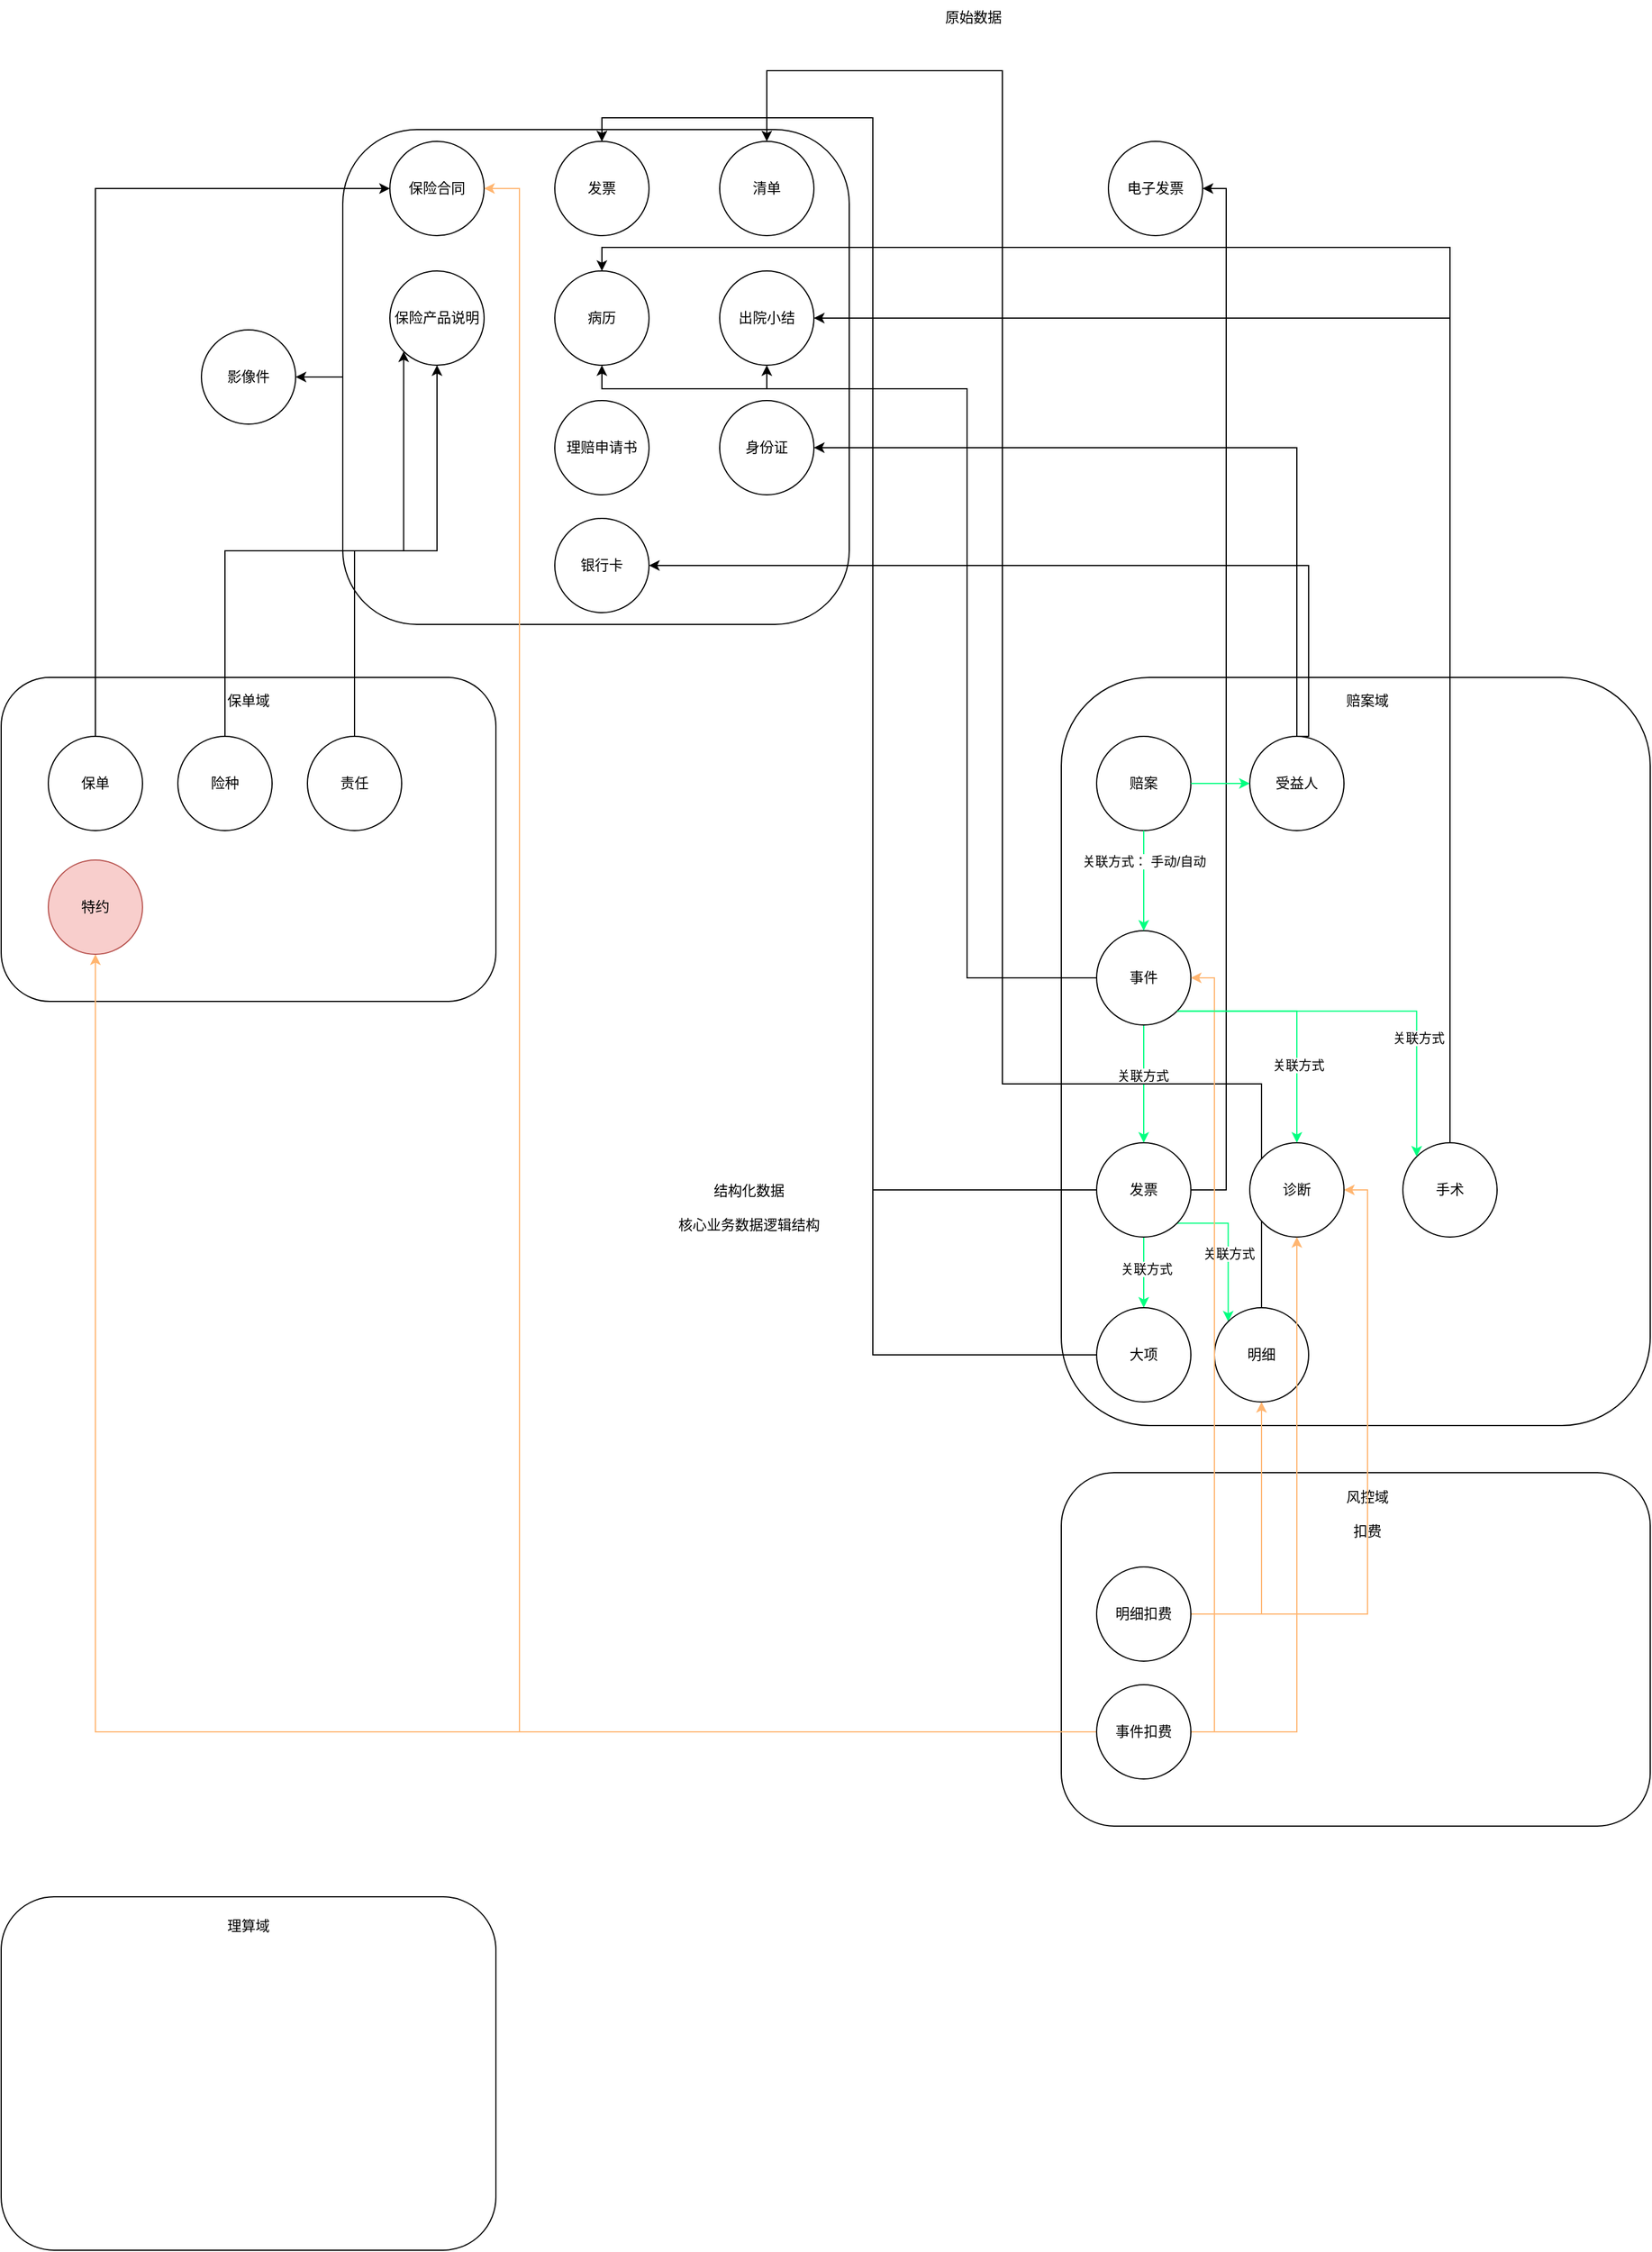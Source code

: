 <mxfile version="21.3.7" type="github">
  <diagram name="第 1 页" id="3h5zJUwpGwOvr-MfMTn_">
    <mxGraphModel dx="2560" dy="1162" grid="1" gridSize="10" guides="1" tooltips="1" connect="1" arrows="1" fold="1" page="1" pageScale="1" pageWidth="850" pageHeight="1100" math="0" shadow="0">
      <root>
        <mxCell id="0" />
        <mxCell id="1" parent="0" />
        <mxCell id="QFRCmELiZ-__mwp6iGmJ-59" style="edgeStyle=orthogonalEdgeStyle;rounded=0;orthogonalLoop=1;jettySize=auto;html=1;exitX=0;exitY=0.5;exitDx=0;exitDy=0;" edge="1" parent="1" source="QFRCmELiZ-__mwp6iGmJ-52" target="QFRCmELiZ-__mwp6iGmJ-51">
          <mxGeometry relative="1" as="geometry" />
        </mxCell>
        <mxCell id="QFRCmELiZ-__mwp6iGmJ-52" value="" style="rounded=1;whiteSpace=wrap;html=1;" vertex="1" parent="1">
          <mxGeometry x="-90" y="130" width="430" height="420" as="geometry" />
        </mxCell>
        <mxCell id="QFRCmELiZ-__mwp6iGmJ-5" value="结构化数据&lt;br&gt;&lt;br&gt;核心业务数据逻辑结构" style="text;html=1;strokeColor=none;fillColor=none;align=center;verticalAlign=middle;whiteSpace=wrap;rounded=0;" vertex="1" parent="1">
          <mxGeometry x="190" y="1000" width="130" height="90" as="geometry" />
        </mxCell>
        <mxCell id="QFRCmELiZ-__mwp6iGmJ-6" value="" style="rounded=1;whiteSpace=wrap;html=1;movable=1;resizable=1;rotatable=1;deletable=1;editable=1;locked=0;connectable=1;" vertex="1" parent="1">
          <mxGeometry x="-380" y="595" width="420" height="275" as="geometry" />
        </mxCell>
        <mxCell id="QFRCmELiZ-__mwp6iGmJ-7" value="保单域" style="text;html=1;strokeColor=none;fillColor=none;align=center;verticalAlign=middle;whiteSpace=wrap;rounded=0;movable=1;resizable=1;rotatable=1;deletable=1;editable=1;locked=0;connectable=1;" vertex="1" parent="1">
          <mxGeometry x="-200" y="600" width="60" height="30" as="geometry" />
        </mxCell>
        <mxCell id="QFRCmELiZ-__mwp6iGmJ-8" value="" style="rounded=1;whiteSpace=wrap;html=1;" vertex="1" parent="1">
          <mxGeometry x="520" y="595" width="500" height="635" as="geometry" />
        </mxCell>
        <mxCell id="QFRCmELiZ-__mwp6iGmJ-9" value="赔案域" style="text;html=1;strokeColor=none;fillColor=none;align=center;verticalAlign=middle;whiteSpace=wrap;rounded=0;" vertex="1" parent="1">
          <mxGeometry x="750" y="600" width="60" height="30" as="geometry" />
        </mxCell>
        <mxCell id="QFRCmELiZ-__mwp6iGmJ-24" value="原始数据" style="text;html=1;strokeColor=none;fillColor=none;align=center;verticalAlign=middle;whiteSpace=wrap;rounded=0;" vertex="1" parent="1">
          <mxGeometry x="402.5" y="20" width="85" height="30" as="geometry" />
        </mxCell>
        <mxCell id="QFRCmELiZ-__mwp6iGmJ-28" value="发票" style="ellipse;whiteSpace=wrap;html=1;aspect=fixed;" vertex="1" parent="1">
          <mxGeometry x="90" y="140" width="80" height="80" as="geometry" />
        </mxCell>
        <mxCell id="QFRCmELiZ-__mwp6iGmJ-29" value="清单" style="ellipse;whiteSpace=wrap;html=1;aspect=fixed;" vertex="1" parent="1">
          <mxGeometry x="230" y="140" width="80" height="80" as="geometry" />
        </mxCell>
        <mxCell id="QFRCmELiZ-__mwp6iGmJ-30" value="病历" style="ellipse;whiteSpace=wrap;html=1;aspect=fixed;" vertex="1" parent="1">
          <mxGeometry x="90" y="250" width="80" height="80" as="geometry" />
        </mxCell>
        <mxCell id="QFRCmELiZ-__mwp6iGmJ-31" value="出院小结" style="ellipse;whiteSpace=wrap;html=1;aspect=fixed;" vertex="1" parent="1">
          <mxGeometry x="230" y="250" width="80" height="80" as="geometry" />
        </mxCell>
        <mxCell id="QFRCmELiZ-__mwp6iGmJ-32" value="电子发票" style="ellipse;whiteSpace=wrap;html=1;aspect=fixed;" vertex="1" parent="1">
          <mxGeometry x="560" y="140" width="80" height="80" as="geometry" />
        </mxCell>
        <mxCell id="QFRCmELiZ-__mwp6iGmJ-33" value="" style="rounded=1;whiteSpace=wrap;html=1;" vertex="1" parent="1">
          <mxGeometry x="-380" y="1630" width="420" height="300" as="geometry" />
        </mxCell>
        <mxCell id="QFRCmELiZ-__mwp6iGmJ-34" value="理算域" style="text;html=1;strokeColor=none;fillColor=none;align=center;verticalAlign=middle;whiteSpace=wrap;rounded=0;" vertex="1" parent="1">
          <mxGeometry x="-200" y="1640" width="60" height="30" as="geometry" />
        </mxCell>
        <mxCell id="QFRCmELiZ-__mwp6iGmJ-35" value="" style="rounded=1;whiteSpace=wrap;html=1;" vertex="1" parent="1">
          <mxGeometry x="520" y="1270" width="500" height="300" as="geometry" />
        </mxCell>
        <mxCell id="QFRCmELiZ-__mwp6iGmJ-36" value="风控域&lt;br&gt;&lt;br&gt;扣费" style="text;html=1;strokeColor=none;fillColor=none;align=center;verticalAlign=middle;whiteSpace=wrap;rounded=0;" vertex="1" parent="1">
          <mxGeometry x="750" y="1290" width="60" height="30" as="geometry" />
        </mxCell>
        <mxCell id="QFRCmELiZ-__mwp6iGmJ-37" value="赔案" style="ellipse;whiteSpace=wrap;html=1;aspect=fixed;" vertex="1" parent="1">
          <mxGeometry x="550" y="645" width="80" height="80" as="geometry" />
        </mxCell>
        <mxCell id="QFRCmELiZ-__mwp6iGmJ-49" style="edgeStyle=orthogonalEdgeStyle;rounded=0;orthogonalLoop=1;jettySize=auto;html=1;exitX=0;exitY=0.5;exitDx=0;exitDy=0;entryX=0.5;entryY=1;entryDx=0;entryDy=0;" edge="1" parent="1" source="QFRCmELiZ-__mwp6iGmJ-38" target="QFRCmELiZ-__mwp6iGmJ-31">
          <mxGeometry relative="1" as="geometry">
            <Array as="points">
              <mxPoint x="440" y="850" />
              <mxPoint x="440" y="350" />
              <mxPoint x="270" y="350" />
            </Array>
          </mxGeometry>
        </mxCell>
        <mxCell id="QFRCmELiZ-__mwp6iGmJ-58" style="edgeStyle=orthogonalEdgeStyle;rounded=0;orthogonalLoop=1;jettySize=auto;html=1;exitX=0;exitY=0.5;exitDx=0;exitDy=0;entryX=0.5;entryY=1;entryDx=0;entryDy=0;" edge="1" parent="1" source="QFRCmELiZ-__mwp6iGmJ-38" target="QFRCmELiZ-__mwp6iGmJ-30">
          <mxGeometry relative="1" as="geometry">
            <Array as="points">
              <mxPoint x="440" y="850" />
              <mxPoint x="440" y="350" />
              <mxPoint x="130" y="350" />
            </Array>
          </mxGeometry>
        </mxCell>
        <mxCell id="QFRCmELiZ-__mwp6iGmJ-79" style="edgeStyle=orthogonalEdgeStyle;rounded=0;orthogonalLoop=1;jettySize=auto;html=1;exitX=0.5;exitY=1;exitDx=0;exitDy=0;entryX=0.5;entryY=0;entryDx=0;entryDy=0;strokeColor=#00FF80;" edge="1" parent="1" source="QFRCmELiZ-__mwp6iGmJ-38" target="QFRCmELiZ-__mwp6iGmJ-42">
          <mxGeometry relative="1" as="geometry" />
        </mxCell>
        <mxCell id="QFRCmELiZ-__mwp6iGmJ-82" value="关联方式" style="edgeLabel;html=1;align=center;verticalAlign=middle;resizable=0;points=[];" vertex="1" connectable="0" parent="QFRCmELiZ-__mwp6iGmJ-79">
          <mxGeometry x="-0.148" y="-1" relative="1" as="geometry">
            <mxPoint as="offset" />
          </mxGeometry>
        </mxCell>
        <mxCell id="QFRCmELiZ-__mwp6iGmJ-83" style="edgeStyle=orthogonalEdgeStyle;rounded=0;orthogonalLoop=1;jettySize=auto;html=1;exitX=1;exitY=1;exitDx=0;exitDy=0;entryX=0.5;entryY=0;entryDx=0;entryDy=0;strokeColor=#00FF80;" edge="1" parent="1" source="QFRCmELiZ-__mwp6iGmJ-38" target="QFRCmELiZ-__mwp6iGmJ-62">
          <mxGeometry relative="1" as="geometry" />
        </mxCell>
        <mxCell id="QFRCmELiZ-__mwp6iGmJ-84" value="关联方式" style="edgeLabel;html=1;align=center;verticalAlign=middle;resizable=0;points=[];" vertex="1" connectable="0" parent="QFRCmELiZ-__mwp6iGmJ-83">
          <mxGeometry x="0.382" y="1" relative="1" as="geometry">
            <mxPoint as="offset" />
          </mxGeometry>
        </mxCell>
        <mxCell id="QFRCmELiZ-__mwp6iGmJ-38" value="事件" style="ellipse;whiteSpace=wrap;html=1;aspect=fixed;" vertex="1" parent="1">
          <mxGeometry x="550" y="810" width="80" height="80" as="geometry" />
        </mxCell>
        <mxCell id="QFRCmELiZ-__mwp6iGmJ-39" value="理赔申请书" style="ellipse;whiteSpace=wrap;html=1;aspect=fixed;" vertex="1" parent="1">
          <mxGeometry x="90" y="360" width="80" height="80" as="geometry" />
        </mxCell>
        <mxCell id="QFRCmELiZ-__mwp6iGmJ-40" value="身份证" style="ellipse;whiteSpace=wrap;html=1;aspect=fixed;" vertex="1" parent="1">
          <mxGeometry x="230" y="360" width="80" height="80" as="geometry" />
        </mxCell>
        <mxCell id="QFRCmELiZ-__mwp6iGmJ-41" value="银行卡" style="ellipse;whiteSpace=wrap;html=1;aspect=fixed;" vertex="1" parent="1">
          <mxGeometry x="90" y="460" width="80" height="80" as="geometry" />
        </mxCell>
        <mxCell id="QFRCmELiZ-__mwp6iGmJ-50" style="edgeStyle=orthogonalEdgeStyle;rounded=0;orthogonalLoop=1;jettySize=auto;html=1;exitX=0;exitY=0.5;exitDx=0;exitDy=0;entryX=0.5;entryY=0;entryDx=0;entryDy=0;" edge="1" parent="1" source="QFRCmELiZ-__mwp6iGmJ-42" target="QFRCmELiZ-__mwp6iGmJ-28">
          <mxGeometry relative="1" as="geometry" />
        </mxCell>
        <mxCell id="QFRCmELiZ-__mwp6iGmJ-57" style="edgeStyle=orthogonalEdgeStyle;rounded=0;orthogonalLoop=1;jettySize=auto;html=1;exitX=1;exitY=0.5;exitDx=0;exitDy=0;entryX=1;entryY=0.5;entryDx=0;entryDy=0;" edge="1" parent="1" source="QFRCmELiZ-__mwp6iGmJ-42" target="QFRCmELiZ-__mwp6iGmJ-32">
          <mxGeometry relative="1" as="geometry" />
        </mxCell>
        <mxCell id="QFRCmELiZ-__mwp6iGmJ-89" style="edgeStyle=orthogonalEdgeStyle;rounded=0;orthogonalLoop=1;jettySize=auto;html=1;exitX=0.5;exitY=1;exitDx=0;exitDy=0;strokeColor=#00FF80;" edge="1" parent="1" source="QFRCmELiZ-__mwp6iGmJ-42" target="QFRCmELiZ-__mwp6iGmJ-43">
          <mxGeometry relative="1" as="geometry" />
        </mxCell>
        <mxCell id="QFRCmELiZ-__mwp6iGmJ-90" value="关联方式" style="edgeLabel;html=1;align=center;verticalAlign=middle;resizable=0;points=[];" vertex="1" connectable="0" parent="QFRCmELiZ-__mwp6iGmJ-89">
          <mxGeometry x="-0.1" y="2" relative="1" as="geometry">
            <mxPoint as="offset" />
          </mxGeometry>
        </mxCell>
        <mxCell id="QFRCmELiZ-__mwp6iGmJ-91" style="edgeStyle=orthogonalEdgeStyle;rounded=0;orthogonalLoop=1;jettySize=auto;html=1;exitX=1;exitY=1;exitDx=0;exitDy=0;entryX=0;entryY=0;entryDx=0;entryDy=0;strokeColor=#00FF80;" edge="1" parent="1" source="QFRCmELiZ-__mwp6iGmJ-42" target="QFRCmELiZ-__mwp6iGmJ-44">
          <mxGeometry relative="1" as="geometry" />
        </mxCell>
        <mxCell id="QFRCmELiZ-__mwp6iGmJ-92" value="关联方式" style="edgeLabel;html=1;align=center;verticalAlign=middle;resizable=0;points=[];" vertex="1" connectable="0" parent="QFRCmELiZ-__mwp6iGmJ-91">
          <mxGeometry x="0.09" relative="1" as="geometry">
            <mxPoint as="offset" />
          </mxGeometry>
        </mxCell>
        <mxCell id="QFRCmELiZ-__mwp6iGmJ-42" value="发票" style="ellipse;whiteSpace=wrap;html=1;aspect=fixed;" vertex="1" parent="1">
          <mxGeometry x="550" y="990" width="80" height="80" as="geometry" />
        </mxCell>
        <mxCell id="QFRCmELiZ-__mwp6iGmJ-55" style="edgeStyle=orthogonalEdgeStyle;rounded=0;orthogonalLoop=1;jettySize=auto;html=1;exitX=0;exitY=0.5;exitDx=0;exitDy=0;entryX=0.5;entryY=0;entryDx=0;entryDy=0;" edge="1" parent="1" source="QFRCmELiZ-__mwp6iGmJ-43" target="QFRCmELiZ-__mwp6iGmJ-28">
          <mxGeometry relative="1" as="geometry" />
        </mxCell>
        <mxCell id="QFRCmELiZ-__mwp6iGmJ-43" value="大项" style="ellipse;whiteSpace=wrap;html=1;aspect=fixed;" vertex="1" parent="1">
          <mxGeometry x="550" y="1130" width="80" height="80" as="geometry" />
        </mxCell>
        <mxCell id="QFRCmELiZ-__mwp6iGmJ-56" style="edgeStyle=orthogonalEdgeStyle;rounded=0;orthogonalLoop=1;jettySize=auto;html=1;exitX=0.5;exitY=0;exitDx=0;exitDy=0;entryX=0.5;entryY=0;entryDx=0;entryDy=0;" edge="1" parent="1" source="QFRCmELiZ-__mwp6iGmJ-44" target="QFRCmELiZ-__mwp6iGmJ-29">
          <mxGeometry relative="1" as="geometry">
            <Array as="points">
              <mxPoint x="690" y="940" />
              <mxPoint x="470" y="940" />
              <mxPoint x="470" y="80" />
              <mxPoint x="270" y="80" />
            </Array>
          </mxGeometry>
        </mxCell>
        <mxCell id="QFRCmELiZ-__mwp6iGmJ-44" value="明细" style="ellipse;whiteSpace=wrap;html=1;aspect=fixed;" vertex="1" parent="1">
          <mxGeometry x="650" y="1130" width="80" height="80" as="geometry" />
        </mxCell>
        <mxCell id="QFRCmELiZ-__mwp6iGmJ-47" style="edgeStyle=orthogonalEdgeStyle;rounded=0;orthogonalLoop=1;jettySize=auto;html=1;exitX=0.5;exitY=0;exitDx=0;exitDy=0;entryX=1;entryY=0.5;entryDx=0;entryDy=0;" edge="1" parent="1" source="QFRCmELiZ-__mwp6iGmJ-45" target="QFRCmELiZ-__mwp6iGmJ-41">
          <mxGeometry relative="1" as="geometry">
            <Array as="points">
              <mxPoint x="730" y="500" />
            </Array>
          </mxGeometry>
        </mxCell>
        <mxCell id="QFRCmELiZ-__mwp6iGmJ-48" style="edgeStyle=orthogonalEdgeStyle;rounded=0;orthogonalLoop=1;jettySize=auto;html=1;exitX=0.5;exitY=0;exitDx=0;exitDy=0;entryX=1;entryY=0.5;entryDx=0;entryDy=0;" edge="1" parent="1" source="QFRCmELiZ-__mwp6iGmJ-45" target="QFRCmELiZ-__mwp6iGmJ-40">
          <mxGeometry relative="1" as="geometry" />
        </mxCell>
        <mxCell id="QFRCmELiZ-__mwp6iGmJ-45" value="受益人" style="ellipse;whiteSpace=wrap;html=1;aspect=fixed;" vertex="1" parent="1">
          <mxGeometry x="680" y="645" width="80" height="80" as="geometry" />
        </mxCell>
        <mxCell id="QFRCmELiZ-__mwp6iGmJ-51" value="影像件" style="ellipse;whiteSpace=wrap;html=1;aspect=fixed;" vertex="1" parent="1">
          <mxGeometry x="-210" y="300" width="80" height="80" as="geometry" />
        </mxCell>
        <mxCell id="QFRCmELiZ-__mwp6iGmJ-61" style="edgeStyle=orthogonalEdgeStyle;rounded=0;orthogonalLoop=1;jettySize=auto;html=1;exitX=1;exitY=0.5;exitDx=0;exitDy=0;entryX=0.5;entryY=1;entryDx=0;entryDy=0;strokeColor=#FFB570;" edge="1" parent="1" source="QFRCmELiZ-__mwp6iGmJ-60" target="QFRCmELiZ-__mwp6iGmJ-44">
          <mxGeometry relative="1" as="geometry" />
        </mxCell>
        <mxCell id="QFRCmELiZ-__mwp6iGmJ-64" style="edgeStyle=orthogonalEdgeStyle;rounded=0;orthogonalLoop=1;jettySize=auto;html=1;exitX=1;exitY=0.5;exitDx=0;exitDy=0;entryX=1;entryY=0.5;entryDx=0;entryDy=0;strokeColor=#FFB570;" edge="1" parent="1" source="QFRCmELiZ-__mwp6iGmJ-60" target="QFRCmELiZ-__mwp6iGmJ-62">
          <mxGeometry relative="1" as="geometry" />
        </mxCell>
        <mxCell id="QFRCmELiZ-__mwp6iGmJ-60" value="明细扣费" style="ellipse;whiteSpace=wrap;html=1;aspect=fixed;" vertex="1" parent="1">
          <mxGeometry x="550" y="1350" width="80" height="80" as="geometry" />
        </mxCell>
        <mxCell id="QFRCmELiZ-__mwp6iGmJ-62" value="诊断" style="ellipse;whiteSpace=wrap;html=1;aspect=fixed;" vertex="1" parent="1">
          <mxGeometry x="680" y="990" width="80" height="80" as="geometry" />
        </mxCell>
        <mxCell id="QFRCmELiZ-__mwp6iGmJ-85" style="edgeStyle=orthogonalEdgeStyle;rounded=0;orthogonalLoop=1;jettySize=auto;html=1;exitX=0.5;exitY=0;exitDx=0;exitDy=0;entryX=1;entryY=0.5;entryDx=0;entryDy=0;" edge="1" parent="1" source="QFRCmELiZ-__mwp6iGmJ-63" target="QFRCmELiZ-__mwp6iGmJ-31">
          <mxGeometry relative="1" as="geometry" />
        </mxCell>
        <mxCell id="QFRCmELiZ-__mwp6iGmJ-86" style="edgeStyle=orthogonalEdgeStyle;rounded=0;orthogonalLoop=1;jettySize=auto;html=1;exitX=0.5;exitY=0;exitDx=0;exitDy=0;entryX=0.5;entryY=0;entryDx=0;entryDy=0;" edge="1" parent="1" source="QFRCmELiZ-__mwp6iGmJ-63" target="QFRCmELiZ-__mwp6iGmJ-30">
          <mxGeometry relative="1" as="geometry" />
        </mxCell>
        <mxCell id="QFRCmELiZ-__mwp6iGmJ-63" value="手术" style="ellipse;whiteSpace=wrap;html=1;aspect=fixed;" vertex="1" parent="1">
          <mxGeometry x="810" y="990" width="80" height="80" as="geometry" />
        </mxCell>
        <mxCell id="QFRCmELiZ-__mwp6iGmJ-66" style="edgeStyle=orthogonalEdgeStyle;rounded=0;orthogonalLoop=1;jettySize=auto;html=1;exitX=1;exitY=0.5;exitDx=0;exitDy=0;entryX=0.5;entryY=1;entryDx=0;entryDy=0;strokeColor=#FFB570;" edge="1" parent="1" source="QFRCmELiZ-__mwp6iGmJ-65" target="QFRCmELiZ-__mwp6iGmJ-62">
          <mxGeometry relative="1" as="geometry" />
        </mxCell>
        <mxCell id="QFRCmELiZ-__mwp6iGmJ-67" style="edgeStyle=orthogonalEdgeStyle;rounded=0;orthogonalLoop=1;jettySize=auto;html=1;exitX=1;exitY=0.5;exitDx=0;exitDy=0;entryX=1;entryY=0.5;entryDx=0;entryDy=0;strokeColor=#FFB570;" edge="1" parent="1" source="QFRCmELiZ-__mwp6iGmJ-65" target="QFRCmELiZ-__mwp6iGmJ-38">
          <mxGeometry relative="1" as="geometry" />
        </mxCell>
        <mxCell id="QFRCmELiZ-__mwp6iGmJ-93" style="edgeStyle=orthogonalEdgeStyle;rounded=0;orthogonalLoop=1;jettySize=auto;html=1;exitX=0;exitY=0.5;exitDx=0;exitDy=0;strokeColor=#FFB570;" edge="1" parent="1" source="QFRCmELiZ-__mwp6iGmJ-65" target="QFRCmELiZ-__mwp6iGmJ-71">
          <mxGeometry relative="1" as="geometry" />
        </mxCell>
        <mxCell id="QFRCmELiZ-__mwp6iGmJ-94" style="edgeStyle=orthogonalEdgeStyle;rounded=0;orthogonalLoop=1;jettySize=auto;html=1;exitX=0;exitY=0.5;exitDx=0;exitDy=0;entryX=1;entryY=0.5;entryDx=0;entryDy=0;strokeColor=#FFB570;" edge="1" parent="1" source="QFRCmELiZ-__mwp6iGmJ-65" target="QFRCmELiZ-__mwp6iGmJ-72">
          <mxGeometry relative="1" as="geometry">
            <Array as="points">
              <mxPoint x="60" y="1490" />
              <mxPoint x="60" y="180" />
            </Array>
          </mxGeometry>
        </mxCell>
        <mxCell id="QFRCmELiZ-__mwp6iGmJ-65" value="事件扣费" style="ellipse;whiteSpace=wrap;html=1;aspect=fixed;" vertex="1" parent="1">
          <mxGeometry x="550" y="1450" width="80" height="80" as="geometry" />
        </mxCell>
        <mxCell id="QFRCmELiZ-__mwp6iGmJ-76" style="edgeStyle=orthogonalEdgeStyle;rounded=0;orthogonalLoop=1;jettySize=auto;html=1;exitX=0.5;exitY=0;exitDx=0;exitDy=0;entryX=0;entryY=0.5;entryDx=0;entryDy=0;" edge="1" parent="1" source="QFRCmELiZ-__mwp6iGmJ-68" target="QFRCmELiZ-__mwp6iGmJ-72">
          <mxGeometry relative="1" as="geometry" />
        </mxCell>
        <mxCell id="QFRCmELiZ-__mwp6iGmJ-68" value="保单" style="ellipse;whiteSpace=wrap;html=1;aspect=fixed;" vertex="1" parent="1">
          <mxGeometry x="-340" y="645" width="80" height="80" as="geometry" />
        </mxCell>
        <mxCell id="QFRCmELiZ-__mwp6iGmJ-75" style="edgeStyle=orthogonalEdgeStyle;rounded=0;orthogonalLoop=1;jettySize=auto;html=1;exitX=0.5;exitY=0;exitDx=0;exitDy=0;entryX=0;entryY=1;entryDx=0;entryDy=0;" edge="1" parent="1" source="QFRCmELiZ-__mwp6iGmJ-69" target="QFRCmELiZ-__mwp6iGmJ-73">
          <mxGeometry relative="1" as="geometry" />
        </mxCell>
        <mxCell id="QFRCmELiZ-__mwp6iGmJ-69" value="险种" style="ellipse;whiteSpace=wrap;html=1;aspect=fixed;" vertex="1" parent="1">
          <mxGeometry x="-230" y="645" width="80" height="80" as="geometry" />
        </mxCell>
        <mxCell id="QFRCmELiZ-__mwp6iGmJ-74" style="edgeStyle=orthogonalEdgeStyle;rounded=0;orthogonalLoop=1;jettySize=auto;html=1;exitX=0.5;exitY=0;exitDx=0;exitDy=0;entryX=0.5;entryY=1;entryDx=0;entryDy=0;" edge="1" parent="1" source="QFRCmELiZ-__mwp6iGmJ-70" target="QFRCmELiZ-__mwp6iGmJ-73">
          <mxGeometry relative="1" as="geometry" />
        </mxCell>
        <mxCell id="QFRCmELiZ-__mwp6iGmJ-70" value="责任" style="ellipse;whiteSpace=wrap;html=1;aspect=fixed;" vertex="1" parent="1">
          <mxGeometry x="-120" y="645" width="80" height="80" as="geometry" />
        </mxCell>
        <mxCell id="QFRCmELiZ-__mwp6iGmJ-71" value="特约" style="ellipse;whiteSpace=wrap;html=1;aspect=fixed;fillColor=#f8cecc;strokeColor=#b85450;" vertex="1" parent="1">
          <mxGeometry x="-340" y="750" width="80" height="80" as="geometry" />
        </mxCell>
        <mxCell id="QFRCmELiZ-__mwp6iGmJ-72" value="保险合同" style="ellipse;whiteSpace=wrap;html=1;aspect=fixed;" vertex="1" parent="1">
          <mxGeometry x="-50" y="140" width="80" height="80" as="geometry" />
        </mxCell>
        <mxCell id="QFRCmELiZ-__mwp6iGmJ-73" value="保险产品说明" style="ellipse;whiteSpace=wrap;html=1;aspect=fixed;" vertex="1" parent="1">
          <mxGeometry x="-50" y="250" width="80" height="80" as="geometry" />
        </mxCell>
        <mxCell id="QFRCmELiZ-__mwp6iGmJ-77" value="" style="endArrow=classic;html=1;rounded=0;exitX=0.5;exitY=1;exitDx=0;exitDy=0;entryX=0.5;entryY=0;entryDx=0;entryDy=0;strokeColor=#00FF80;" edge="1" parent="1" source="QFRCmELiZ-__mwp6iGmJ-37" target="QFRCmELiZ-__mwp6iGmJ-38">
          <mxGeometry width="50" height="50" relative="1" as="geometry">
            <mxPoint x="260" y="600" as="sourcePoint" />
            <mxPoint x="310" y="550" as="targetPoint" />
          </mxGeometry>
        </mxCell>
        <mxCell id="QFRCmELiZ-__mwp6iGmJ-80" value="关联方式： 手动/自动" style="edgeLabel;html=1;align=center;verticalAlign=middle;resizable=0;points=[];" vertex="1" connectable="0" parent="QFRCmELiZ-__mwp6iGmJ-77">
          <mxGeometry x="-0.4" relative="1" as="geometry">
            <mxPoint as="offset" />
          </mxGeometry>
        </mxCell>
        <mxCell id="QFRCmELiZ-__mwp6iGmJ-78" value="" style="endArrow=classic;html=1;rounded=0;exitX=1;exitY=0.5;exitDx=0;exitDy=0;entryX=0;entryY=0.5;entryDx=0;entryDy=0;strokeColor=#00FF80;" edge="1" parent="1" source="QFRCmELiZ-__mwp6iGmJ-37" target="QFRCmELiZ-__mwp6iGmJ-45">
          <mxGeometry width="50" height="50" relative="1" as="geometry">
            <mxPoint x="600" y="735" as="sourcePoint" />
            <mxPoint x="600" y="765" as="targetPoint" />
          </mxGeometry>
        </mxCell>
        <mxCell id="QFRCmELiZ-__mwp6iGmJ-87" style="edgeStyle=orthogonalEdgeStyle;rounded=0;orthogonalLoop=1;jettySize=auto;html=1;exitX=1;exitY=1;exitDx=0;exitDy=0;entryX=0;entryY=0;entryDx=0;entryDy=0;strokeColor=#00FF80;" edge="1" parent="1" source="QFRCmELiZ-__mwp6iGmJ-38" target="QFRCmELiZ-__mwp6iGmJ-63">
          <mxGeometry relative="1" as="geometry">
            <mxPoint x="628" y="888" as="sourcePoint" />
            <mxPoint x="730" y="1000" as="targetPoint" />
          </mxGeometry>
        </mxCell>
        <mxCell id="QFRCmELiZ-__mwp6iGmJ-88" value="关联方式" style="edgeLabel;html=1;align=center;verticalAlign=middle;resizable=0;points=[];" vertex="1" connectable="0" parent="QFRCmELiZ-__mwp6iGmJ-87">
          <mxGeometry x="0.382" y="1" relative="1" as="geometry">
            <mxPoint as="offset" />
          </mxGeometry>
        </mxCell>
      </root>
    </mxGraphModel>
  </diagram>
</mxfile>
